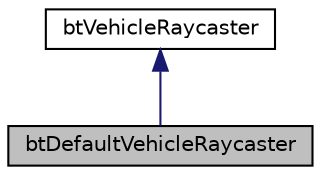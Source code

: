 digraph "btDefaultVehicleRaycaster"
{
  edge [fontname="Helvetica",fontsize="10",labelfontname="Helvetica",labelfontsize="10"];
  node [fontname="Helvetica",fontsize="10",shape=record];
  Node1 [label="btDefaultVehicleRaycaster",height=0.2,width=0.4,color="black", fillcolor="grey75", style="filled", fontcolor="black"];
  Node2 -> Node1 [dir="back",color="midnightblue",fontsize="10",style="solid",fontname="Helvetica"];
  Node2 [label="btVehicleRaycaster",height=0.2,width=0.4,color="black", fillcolor="white", style="filled",URL="$structbt_vehicle_raycaster.html",tooltip="btVehicleRaycaster is provides interface for between vehicle simulation and raycasting ..."];
}
